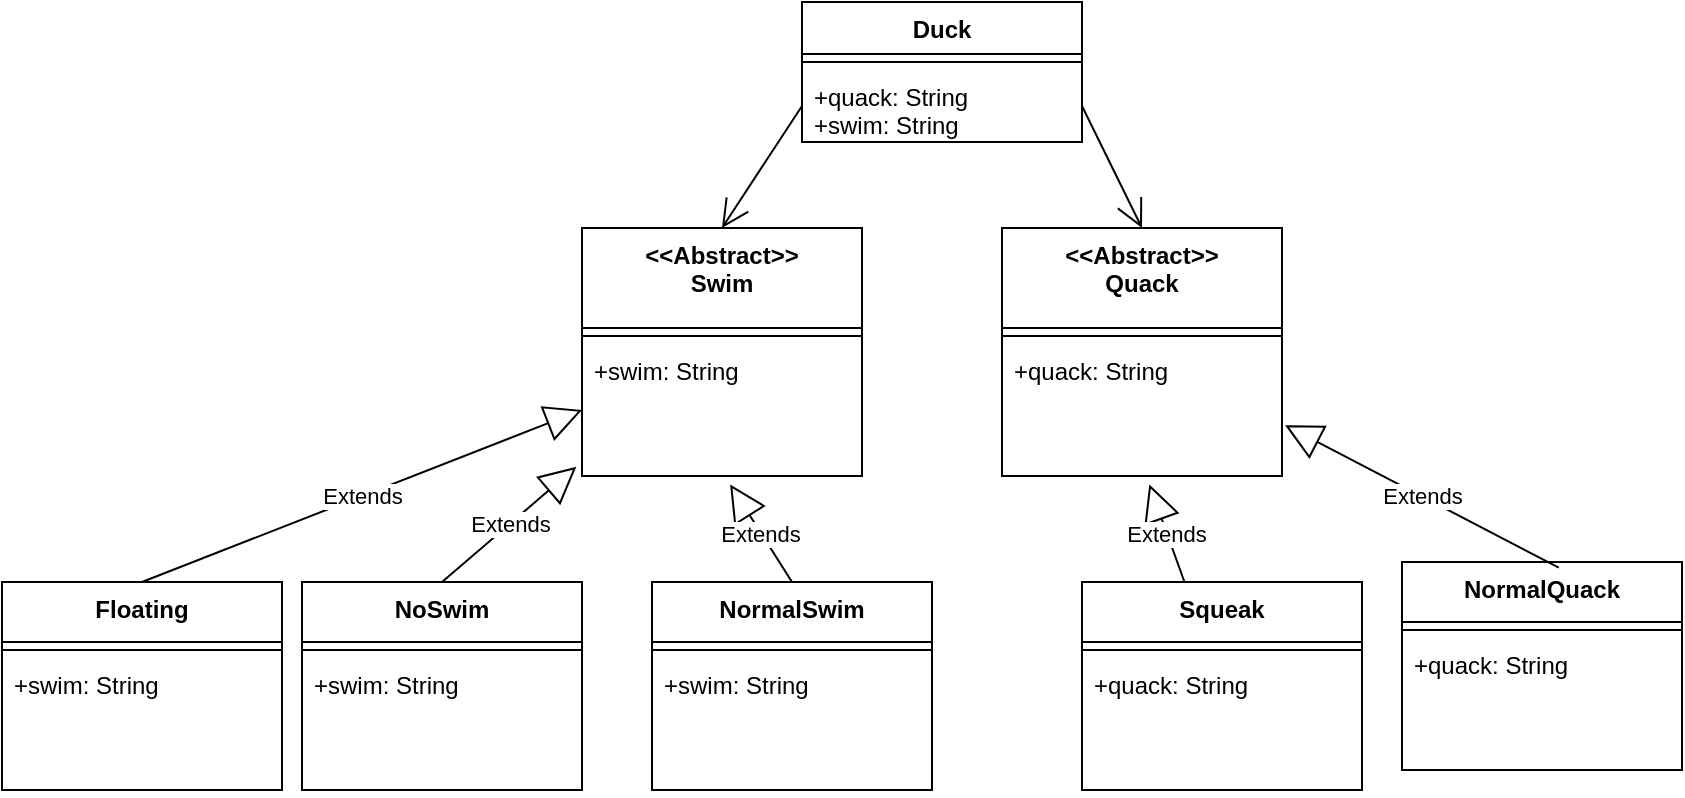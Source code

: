 <mxfile version="26.2.14">
  <diagram name="Page-1" id="fP_GM7rYgK_flfsCJTKe">
    <mxGraphModel dx="795" dy="412" grid="1" gridSize="10" guides="1" tooltips="1" connect="1" arrows="1" fold="1" page="1" pageScale="1" pageWidth="850" pageHeight="1100" math="0" shadow="0">
      <root>
        <mxCell id="0" />
        <mxCell id="1" parent="0" />
        <mxCell id="Ekm0_aFzBxtnINHx6pyU-1" value="Duck" style="swimlane;fontStyle=1;align=center;verticalAlign=top;childLayout=stackLayout;horizontal=1;startSize=26;horizontalStack=0;resizeParent=1;resizeParentMax=0;resizeLast=0;collapsible=1;marginBottom=0;whiteSpace=wrap;html=1;" vertex="1" parent="1">
          <mxGeometry x="430" width="140" height="70" as="geometry" />
        </mxCell>
        <mxCell id="Ekm0_aFzBxtnINHx6pyU-3" value="" style="line;strokeWidth=1;fillColor=none;align=left;verticalAlign=middle;spacingTop=-1;spacingLeft=3;spacingRight=3;rotatable=0;labelPosition=right;points=[];portConstraint=eastwest;strokeColor=inherit;" vertex="1" parent="Ekm0_aFzBxtnINHx6pyU-1">
          <mxGeometry y="26" width="140" height="8" as="geometry" />
        </mxCell>
        <mxCell id="Ekm0_aFzBxtnINHx6pyU-4" value="+quack: String&lt;div&gt;+swim: String&lt;/div&gt;" style="text;strokeColor=none;fillColor=none;align=left;verticalAlign=top;spacingLeft=4;spacingRight=4;overflow=hidden;rotatable=0;points=[[0,0.5],[1,0.5]];portConstraint=eastwest;whiteSpace=wrap;html=1;" vertex="1" parent="Ekm0_aFzBxtnINHx6pyU-1">
          <mxGeometry y="34" width="140" height="36" as="geometry" />
        </mxCell>
        <mxCell id="Ekm0_aFzBxtnINHx6pyU-5" value="&amp;lt;&amp;lt;Abstract&amp;gt;&amp;gt;&lt;div&gt;Swim&lt;/div&gt;" style="swimlane;fontStyle=1;align=center;verticalAlign=top;childLayout=stackLayout;horizontal=1;startSize=50;horizontalStack=0;resizeParent=1;resizeParentMax=0;resizeLast=0;collapsible=1;marginBottom=0;whiteSpace=wrap;html=1;" vertex="1" parent="1">
          <mxGeometry x="320" y="113" width="140" height="124" as="geometry" />
        </mxCell>
        <mxCell id="Ekm0_aFzBxtnINHx6pyU-6" value="" style="line;strokeWidth=1;fillColor=none;align=left;verticalAlign=middle;spacingTop=-1;spacingLeft=3;spacingRight=3;rotatable=0;labelPosition=right;points=[];portConstraint=eastwest;strokeColor=inherit;" vertex="1" parent="Ekm0_aFzBxtnINHx6pyU-5">
          <mxGeometry y="50" width="140" height="8" as="geometry" />
        </mxCell>
        <mxCell id="Ekm0_aFzBxtnINHx6pyU-7" value="+swim: String" style="text;strokeColor=none;fillColor=none;align=left;verticalAlign=top;spacingLeft=4;spacingRight=4;overflow=hidden;rotatable=0;points=[[0,0.5],[1,0.5]];portConstraint=eastwest;whiteSpace=wrap;html=1;" vertex="1" parent="Ekm0_aFzBxtnINHx6pyU-5">
          <mxGeometry y="58" width="140" height="66" as="geometry" />
        </mxCell>
        <mxCell id="Ekm0_aFzBxtnINHx6pyU-8" value="&amp;lt;&amp;lt;Abstract&amp;gt;&amp;gt;&lt;div&gt;Quack&lt;/div&gt;" style="swimlane;fontStyle=1;align=center;verticalAlign=top;childLayout=stackLayout;horizontal=1;startSize=50;horizontalStack=0;resizeParent=1;resizeParentMax=0;resizeLast=0;collapsible=1;marginBottom=0;whiteSpace=wrap;html=1;" vertex="1" parent="1">
          <mxGeometry x="530" y="113" width="140" height="124" as="geometry" />
        </mxCell>
        <mxCell id="Ekm0_aFzBxtnINHx6pyU-9" value="" style="line;strokeWidth=1;fillColor=none;align=left;verticalAlign=middle;spacingTop=-1;spacingLeft=3;spacingRight=3;rotatable=0;labelPosition=right;points=[];portConstraint=eastwest;strokeColor=inherit;" vertex="1" parent="Ekm0_aFzBxtnINHx6pyU-8">
          <mxGeometry y="50" width="140" height="8" as="geometry" />
        </mxCell>
        <mxCell id="Ekm0_aFzBxtnINHx6pyU-10" value="+quack: String" style="text;strokeColor=none;fillColor=none;align=left;verticalAlign=top;spacingLeft=4;spacingRight=4;overflow=hidden;rotatable=0;points=[[0,0.5],[1,0.5]];portConstraint=eastwest;whiteSpace=wrap;html=1;" vertex="1" parent="Ekm0_aFzBxtnINHx6pyU-8">
          <mxGeometry y="58" width="140" height="66" as="geometry" />
        </mxCell>
        <mxCell id="Ekm0_aFzBxtnINHx6pyU-11" value="" style="endArrow=open;endFill=1;endSize=12;html=1;rounded=0;entryX=0.5;entryY=0;entryDx=0;entryDy=0;exitX=0;exitY=0.5;exitDx=0;exitDy=0;" edge="1" parent="1" source="Ekm0_aFzBxtnINHx6pyU-4" target="Ekm0_aFzBxtnINHx6pyU-5">
          <mxGeometry width="160" relative="1" as="geometry">
            <mxPoint x="350" y="40" as="sourcePoint" />
            <mxPoint x="510" y="40" as="targetPoint" />
          </mxGeometry>
        </mxCell>
        <mxCell id="Ekm0_aFzBxtnINHx6pyU-12" value="" style="endArrow=open;endFill=1;endSize=12;html=1;rounded=0;entryX=0.5;entryY=0;entryDx=0;entryDy=0;exitX=1;exitY=0.5;exitDx=0;exitDy=0;" edge="1" parent="1" source="Ekm0_aFzBxtnINHx6pyU-4" target="Ekm0_aFzBxtnINHx6pyU-8">
          <mxGeometry width="160" relative="1" as="geometry">
            <mxPoint x="438" y="46" as="sourcePoint" />
            <mxPoint x="400" y="123" as="targetPoint" />
          </mxGeometry>
        </mxCell>
        <mxCell id="Ekm0_aFzBxtnINHx6pyU-13" value="Floating" style="swimlane;fontStyle=1;align=center;verticalAlign=top;childLayout=stackLayout;horizontal=1;startSize=30;horizontalStack=0;resizeParent=1;resizeParentMax=0;resizeLast=0;collapsible=1;marginBottom=0;whiteSpace=wrap;html=1;" vertex="1" parent="1">
          <mxGeometry x="30" y="290" width="140" height="104" as="geometry" />
        </mxCell>
        <mxCell id="Ekm0_aFzBxtnINHx6pyU-14" value="" style="line;strokeWidth=1;fillColor=none;align=left;verticalAlign=middle;spacingTop=-1;spacingLeft=3;spacingRight=3;rotatable=0;labelPosition=right;points=[];portConstraint=eastwest;strokeColor=inherit;" vertex="1" parent="Ekm0_aFzBxtnINHx6pyU-13">
          <mxGeometry y="30" width="140" height="8" as="geometry" />
        </mxCell>
        <mxCell id="Ekm0_aFzBxtnINHx6pyU-15" value="&lt;div&gt;+swim: String&lt;/div&gt;" style="text;strokeColor=none;fillColor=none;align=left;verticalAlign=top;spacingLeft=4;spacingRight=4;overflow=hidden;rotatable=0;points=[[0,0.5],[1,0.5]];portConstraint=eastwest;whiteSpace=wrap;html=1;" vertex="1" parent="Ekm0_aFzBxtnINHx6pyU-13">
          <mxGeometry y="38" width="140" height="66" as="geometry" />
        </mxCell>
        <mxCell id="Ekm0_aFzBxtnINHx6pyU-16" value="NoSwim" style="swimlane;fontStyle=1;align=center;verticalAlign=top;childLayout=stackLayout;horizontal=1;startSize=30;horizontalStack=0;resizeParent=1;resizeParentMax=0;resizeLast=0;collapsible=1;marginBottom=0;whiteSpace=wrap;html=1;" vertex="1" parent="1">
          <mxGeometry x="180" y="290" width="140" height="104" as="geometry" />
        </mxCell>
        <mxCell id="Ekm0_aFzBxtnINHx6pyU-17" value="" style="line;strokeWidth=1;fillColor=none;align=left;verticalAlign=middle;spacingTop=-1;spacingLeft=3;spacingRight=3;rotatable=0;labelPosition=right;points=[];portConstraint=eastwest;strokeColor=inherit;" vertex="1" parent="Ekm0_aFzBxtnINHx6pyU-16">
          <mxGeometry y="30" width="140" height="8" as="geometry" />
        </mxCell>
        <mxCell id="Ekm0_aFzBxtnINHx6pyU-18" value="+swim: String" style="text;strokeColor=none;fillColor=none;align=left;verticalAlign=top;spacingLeft=4;spacingRight=4;overflow=hidden;rotatable=0;points=[[0,0.5],[1,0.5]];portConstraint=eastwest;whiteSpace=wrap;html=1;" vertex="1" parent="Ekm0_aFzBxtnINHx6pyU-16">
          <mxGeometry y="38" width="140" height="66" as="geometry" />
        </mxCell>
        <mxCell id="Ekm0_aFzBxtnINHx6pyU-19" value="Squeak" style="swimlane;fontStyle=1;align=center;verticalAlign=top;childLayout=stackLayout;horizontal=1;startSize=30;horizontalStack=0;resizeParent=1;resizeParentMax=0;resizeLast=0;collapsible=1;marginBottom=0;whiteSpace=wrap;html=1;" vertex="1" parent="1">
          <mxGeometry x="570" y="290" width="140" height="104" as="geometry" />
        </mxCell>
        <mxCell id="Ekm0_aFzBxtnINHx6pyU-20" value="" style="line;strokeWidth=1;fillColor=none;align=left;verticalAlign=middle;spacingTop=-1;spacingLeft=3;spacingRight=3;rotatable=0;labelPosition=right;points=[];portConstraint=eastwest;strokeColor=inherit;" vertex="1" parent="Ekm0_aFzBxtnINHx6pyU-19">
          <mxGeometry y="30" width="140" height="8" as="geometry" />
        </mxCell>
        <mxCell id="Ekm0_aFzBxtnINHx6pyU-21" value="+quack: String" style="text;strokeColor=none;fillColor=none;align=left;verticalAlign=top;spacingLeft=4;spacingRight=4;overflow=hidden;rotatable=0;points=[[0,0.5],[1,0.5]];portConstraint=eastwest;whiteSpace=wrap;html=1;" vertex="1" parent="Ekm0_aFzBxtnINHx6pyU-19">
          <mxGeometry y="38" width="140" height="66" as="geometry" />
        </mxCell>
        <mxCell id="Ekm0_aFzBxtnINHx6pyU-22" value="NormalQuack" style="swimlane;fontStyle=1;align=center;verticalAlign=top;childLayout=stackLayout;horizontal=1;startSize=30;horizontalStack=0;resizeParent=1;resizeParentMax=0;resizeLast=0;collapsible=1;marginBottom=0;whiteSpace=wrap;html=1;" vertex="1" parent="1">
          <mxGeometry x="730" y="280" width="140" height="104" as="geometry" />
        </mxCell>
        <mxCell id="Ekm0_aFzBxtnINHx6pyU-23" value="" style="line;strokeWidth=1;fillColor=none;align=left;verticalAlign=middle;spacingTop=-1;spacingLeft=3;spacingRight=3;rotatable=0;labelPosition=right;points=[];portConstraint=eastwest;strokeColor=inherit;" vertex="1" parent="Ekm0_aFzBxtnINHx6pyU-22">
          <mxGeometry y="30" width="140" height="8" as="geometry" />
        </mxCell>
        <mxCell id="Ekm0_aFzBxtnINHx6pyU-24" value="+quack: String" style="text;strokeColor=none;fillColor=none;align=left;verticalAlign=top;spacingLeft=4;spacingRight=4;overflow=hidden;rotatable=0;points=[[0,0.5],[1,0.5]];portConstraint=eastwest;whiteSpace=wrap;html=1;" vertex="1" parent="Ekm0_aFzBxtnINHx6pyU-22">
          <mxGeometry y="38" width="140" height="66" as="geometry" />
        </mxCell>
        <mxCell id="Ekm0_aFzBxtnINHx6pyU-25" value="NormalSwim" style="swimlane;fontStyle=1;align=center;verticalAlign=top;childLayout=stackLayout;horizontal=1;startSize=30;horizontalStack=0;resizeParent=1;resizeParentMax=0;resizeLast=0;collapsible=1;marginBottom=0;whiteSpace=wrap;html=1;" vertex="1" parent="1">
          <mxGeometry x="355" y="290" width="140" height="104" as="geometry" />
        </mxCell>
        <mxCell id="Ekm0_aFzBxtnINHx6pyU-26" value="" style="line;strokeWidth=1;fillColor=none;align=left;verticalAlign=middle;spacingTop=-1;spacingLeft=3;spacingRight=3;rotatable=0;labelPosition=right;points=[];portConstraint=eastwest;strokeColor=inherit;" vertex="1" parent="Ekm0_aFzBxtnINHx6pyU-25">
          <mxGeometry y="30" width="140" height="8" as="geometry" />
        </mxCell>
        <mxCell id="Ekm0_aFzBxtnINHx6pyU-27" value="+swim: String" style="text;strokeColor=none;fillColor=none;align=left;verticalAlign=top;spacingLeft=4;spacingRight=4;overflow=hidden;rotatable=0;points=[[0,0.5],[1,0.5]];portConstraint=eastwest;whiteSpace=wrap;html=1;" vertex="1" parent="Ekm0_aFzBxtnINHx6pyU-25">
          <mxGeometry y="38" width="140" height="66" as="geometry" />
        </mxCell>
        <mxCell id="Ekm0_aFzBxtnINHx6pyU-29" value="Extends" style="endArrow=block;endSize=16;endFill=0;html=1;rounded=0;exitX=0.5;exitY=0;exitDx=0;exitDy=0;entryX=0;entryY=0.5;entryDx=0;entryDy=0;" edge="1" parent="1" source="Ekm0_aFzBxtnINHx6pyU-13" target="Ekm0_aFzBxtnINHx6pyU-7">
          <mxGeometry width="160" relative="1" as="geometry">
            <mxPoint x="350" y="240" as="sourcePoint" />
            <mxPoint x="510" y="240" as="targetPoint" />
          </mxGeometry>
        </mxCell>
        <mxCell id="Ekm0_aFzBxtnINHx6pyU-30" value="Extends" style="endArrow=block;endSize=16;endFill=0;html=1;rounded=0;exitX=0.5;exitY=0;exitDx=0;exitDy=0;entryX=-0.02;entryY=0.93;entryDx=0;entryDy=0;entryPerimeter=0;" edge="1" parent="1" source="Ekm0_aFzBxtnINHx6pyU-16" target="Ekm0_aFzBxtnINHx6pyU-7">
          <mxGeometry width="160" relative="1" as="geometry">
            <mxPoint x="260" y="290" as="sourcePoint" />
            <mxPoint x="480" y="204" as="targetPoint" />
          </mxGeometry>
        </mxCell>
        <mxCell id="Ekm0_aFzBxtnINHx6pyU-31" value="Extends" style="endArrow=block;endSize=16;endFill=0;html=1;rounded=0;exitX=0.5;exitY=0;exitDx=0;exitDy=0;entryX=0.529;entryY=1.064;entryDx=0;entryDy=0;entryPerimeter=0;" edge="1" parent="1" source="Ekm0_aFzBxtnINHx6pyU-25" target="Ekm0_aFzBxtnINHx6pyU-7">
          <mxGeometry width="160" relative="1" as="geometry">
            <mxPoint x="260" y="300" as="sourcePoint" />
            <mxPoint x="327" y="242" as="targetPoint" />
          </mxGeometry>
        </mxCell>
        <mxCell id="Ekm0_aFzBxtnINHx6pyU-32" value="Extends" style="endArrow=block;endSize=16;endFill=0;html=1;rounded=0;entryX=0.526;entryY=1.064;entryDx=0;entryDy=0;entryPerimeter=0;" edge="1" parent="1" source="Ekm0_aFzBxtnINHx6pyU-19" target="Ekm0_aFzBxtnINHx6pyU-10">
          <mxGeometry width="160" relative="1" as="geometry">
            <mxPoint x="110" y="300" as="sourcePoint" />
            <mxPoint x="330" y="214" as="targetPoint" />
          </mxGeometry>
        </mxCell>
        <mxCell id="Ekm0_aFzBxtnINHx6pyU-33" value="Extends" style="endArrow=block;endSize=16;endFill=0;html=1;rounded=0;entryX=1.011;entryY=0.615;entryDx=0;entryDy=0;entryPerimeter=0;exitX=0.56;exitY=0.027;exitDx=0;exitDy=0;exitPerimeter=0;" edge="1" parent="1" source="Ekm0_aFzBxtnINHx6pyU-22" target="Ekm0_aFzBxtnINHx6pyU-10">
          <mxGeometry width="160" relative="1" as="geometry">
            <mxPoint x="631" y="300" as="sourcePoint" />
            <mxPoint x="614" y="251" as="targetPoint" />
          </mxGeometry>
        </mxCell>
      </root>
    </mxGraphModel>
  </diagram>
</mxfile>
